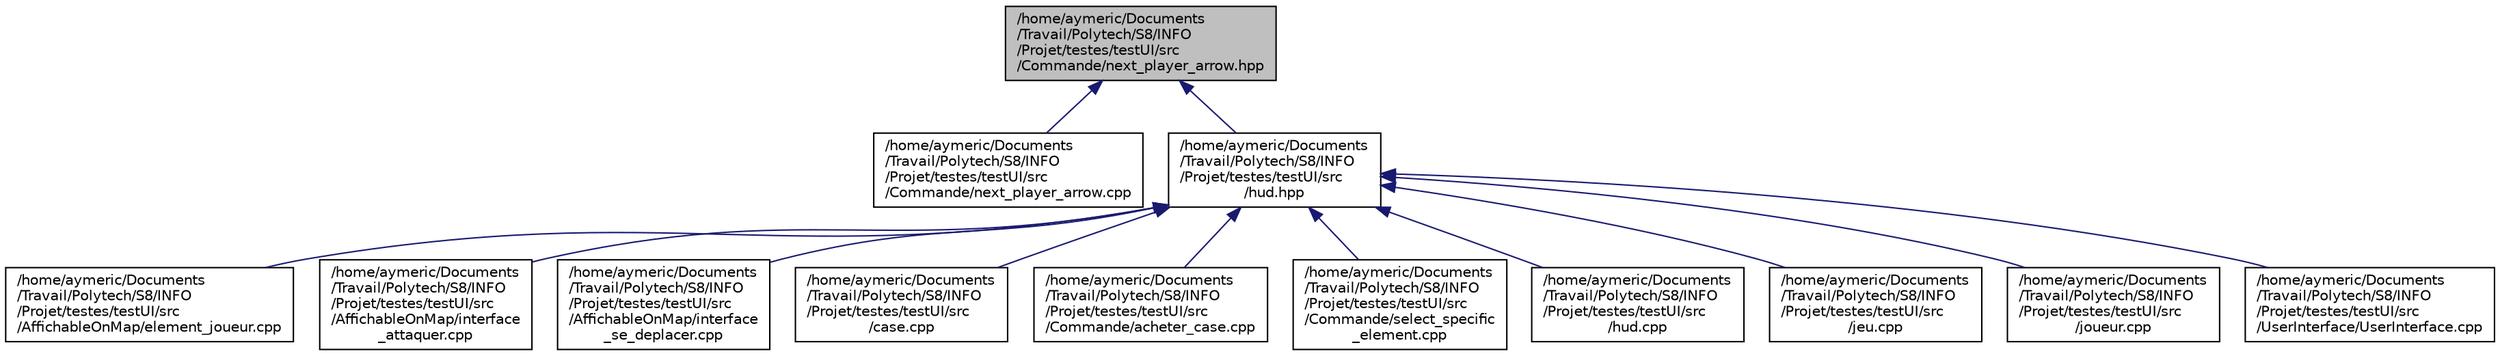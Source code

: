 digraph "/home/aymeric/Documents/Travail/Polytech/S8/INFO/Projet/testes/testUI/src/Commande/next_player_arrow.hpp"
{
 // LATEX_PDF_SIZE
  edge [fontname="Helvetica",fontsize="10",labelfontname="Helvetica",labelfontsize="10"];
  node [fontname="Helvetica",fontsize="10",shape=record];
  Node1 [label="/home/aymeric/Documents\l/Travail/Polytech/S8/INFO\l/Projet/testes/testUI/src\l/Commande/next_player_arrow.hpp",height=0.2,width=0.4,color="black", fillcolor="grey75", style="filled", fontcolor="black",tooltip=" "];
  Node1 -> Node2 [dir="back",color="midnightblue",fontsize="10",style="solid",fontname="Helvetica"];
  Node2 [label="/home/aymeric/Documents\l/Travail/Polytech/S8/INFO\l/Projet/testes/testUI/src\l/Commande/next_player_arrow.cpp",height=0.2,width=0.4,color="black", fillcolor="white", style="filled",URL="$next__player__arrow_8cpp.html",tooltip=" "];
  Node1 -> Node3 [dir="back",color="midnightblue",fontsize="10",style="solid",fontname="Helvetica"];
  Node3 [label="/home/aymeric/Documents\l/Travail/Polytech/S8/INFO\l/Projet/testes/testUI/src\l/hud.hpp",height=0.2,width=0.4,color="black", fillcolor="white", style="filled",URL="$hud_8hpp.html",tooltip=" "];
  Node3 -> Node4 [dir="back",color="midnightblue",fontsize="10",style="solid",fontname="Helvetica"];
  Node4 [label="/home/aymeric/Documents\l/Travail/Polytech/S8/INFO\l/Projet/testes/testUI/src\l/AffichableOnMap/element_joueur.cpp",height=0.2,width=0.4,color="black", fillcolor="white", style="filled",URL="$element__joueur_8cpp.html",tooltip=" "];
  Node3 -> Node5 [dir="back",color="midnightblue",fontsize="10",style="solid",fontname="Helvetica"];
  Node5 [label="/home/aymeric/Documents\l/Travail/Polytech/S8/INFO\l/Projet/testes/testUI/src\l/AffichableOnMap/interface\l_attaquer.cpp",height=0.2,width=0.4,color="black", fillcolor="white", style="filled",URL="$interface__attaquer_8cpp.html",tooltip=" "];
  Node3 -> Node6 [dir="back",color="midnightblue",fontsize="10",style="solid",fontname="Helvetica"];
  Node6 [label="/home/aymeric/Documents\l/Travail/Polytech/S8/INFO\l/Projet/testes/testUI/src\l/AffichableOnMap/interface\l_se_deplacer.cpp",height=0.2,width=0.4,color="black", fillcolor="white", style="filled",URL="$interface__se__deplacer_8cpp.html",tooltip=" "];
  Node3 -> Node7 [dir="back",color="midnightblue",fontsize="10",style="solid",fontname="Helvetica"];
  Node7 [label="/home/aymeric/Documents\l/Travail/Polytech/S8/INFO\l/Projet/testes/testUI/src\l/case.cpp",height=0.2,width=0.4,color="black", fillcolor="white", style="filled",URL="$case_8cpp.html",tooltip=" "];
  Node3 -> Node8 [dir="back",color="midnightblue",fontsize="10",style="solid",fontname="Helvetica"];
  Node8 [label="/home/aymeric/Documents\l/Travail/Polytech/S8/INFO\l/Projet/testes/testUI/src\l/Commande/acheter_case.cpp",height=0.2,width=0.4,color="black", fillcolor="white", style="filled",URL="$acheter__case_8cpp.html",tooltip=" "];
  Node3 -> Node9 [dir="back",color="midnightblue",fontsize="10",style="solid",fontname="Helvetica"];
  Node9 [label="/home/aymeric/Documents\l/Travail/Polytech/S8/INFO\l/Projet/testes/testUI/src\l/Commande/select_specific\l_element.cpp",height=0.2,width=0.4,color="black", fillcolor="white", style="filled",URL="$select__specific__element_8cpp.html",tooltip=" "];
  Node3 -> Node10 [dir="back",color="midnightblue",fontsize="10",style="solid",fontname="Helvetica"];
  Node10 [label="/home/aymeric/Documents\l/Travail/Polytech/S8/INFO\l/Projet/testes/testUI/src\l/hud.cpp",height=0.2,width=0.4,color="black", fillcolor="white", style="filled",URL="$hud_8cpp.html",tooltip=" "];
  Node3 -> Node11 [dir="back",color="midnightblue",fontsize="10",style="solid",fontname="Helvetica"];
  Node11 [label="/home/aymeric/Documents\l/Travail/Polytech/S8/INFO\l/Projet/testes/testUI/src\l/jeu.cpp",height=0.2,width=0.4,color="black", fillcolor="white", style="filled",URL="$jeu_8cpp.html",tooltip=" "];
  Node3 -> Node12 [dir="back",color="midnightblue",fontsize="10",style="solid",fontname="Helvetica"];
  Node12 [label="/home/aymeric/Documents\l/Travail/Polytech/S8/INFO\l/Projet/testes/testUI/src\l/joueur.cpp",height=0.2,width=0.4,color="black", fillcolor="white", style="filled",URL="$joueur_8cpp.html",tooltip=" "];
  Node3 -> Node13 [dir="back",color="midnightblue",fontsize="10",style="solid",fontname="Helvetica"];
  Node13 [label="/home/aymeric/Documents\l/Travail/Polytech/S8/INFO\l/Projet/testes/testUI/src\l/UserInterface/UserInterface.cpp",height=0.2,width=0.4,color="black", fillcolor="white", style="filled",URL="$_user_interface_8cpp.html",tooltip=" "];
}
